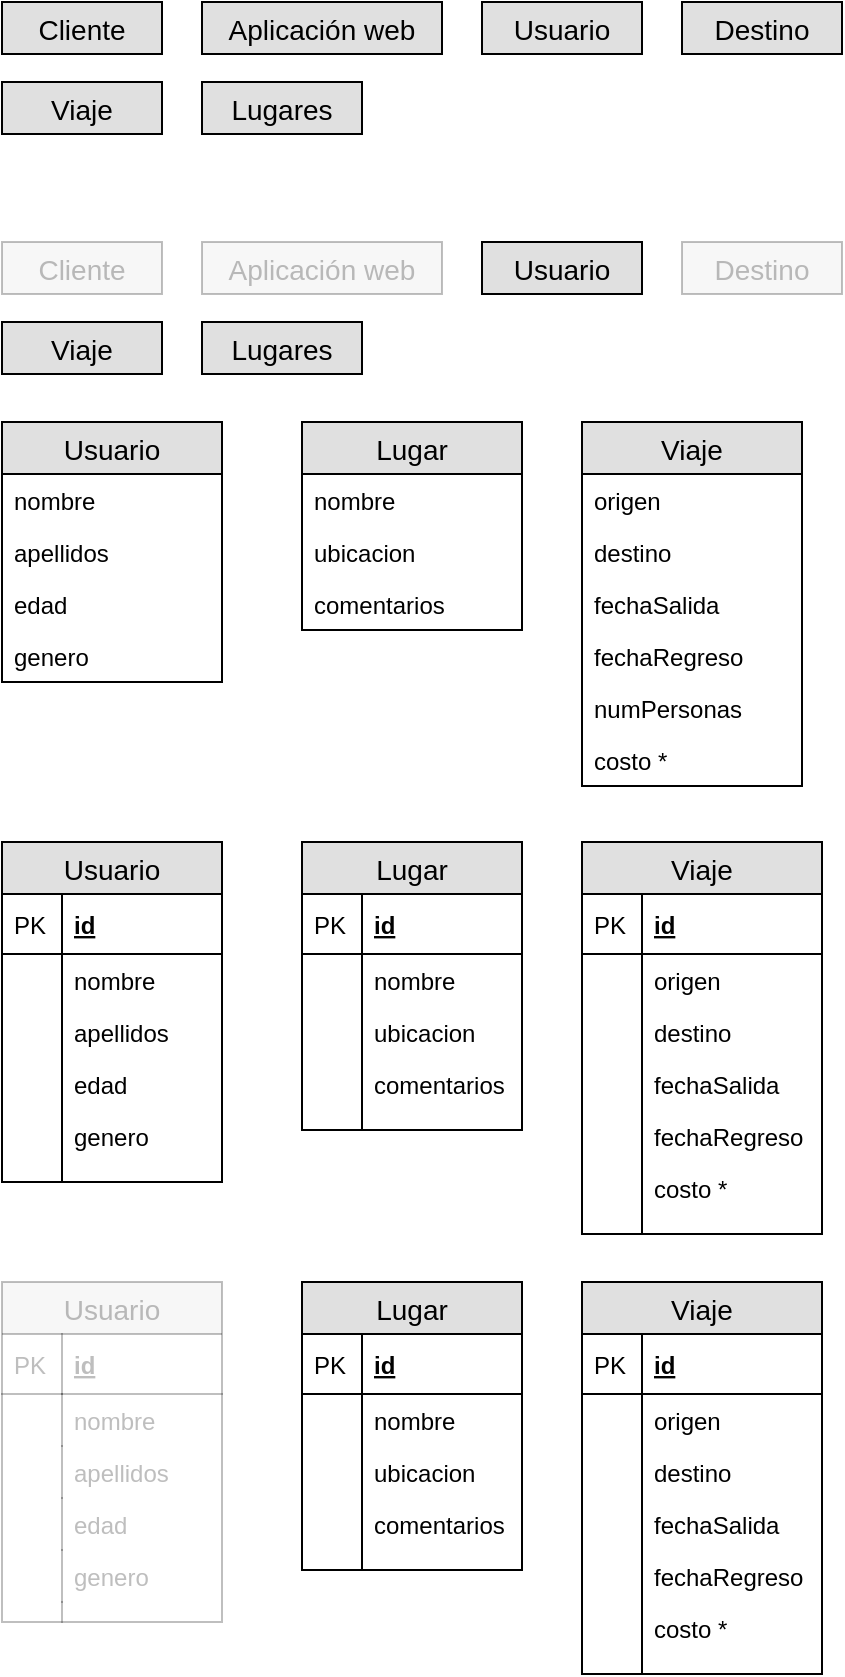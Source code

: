 <mxfile version="10.7.0" type="device"><diagram id="L2eWTvc4kzwY2FyQpsgl" name="Page-1"><mxGraphModel dx="621" dy="584" grid="1" gridSize="10" guides="1" tooltips="1" connect="1" arrows="1" fold="1" page="1" pageScale="1" pageWidth="827" pageHeight="1169" math="0" shadow="0"><root><mxCell id="0"/><mxCell id="1" parent="0"/><mxCell id="lzlLzct4fCnK9T7fHErv-1" value="Cliente" style="text;align=center;verticalAlign=middle;spacingLeft=4;spacingRight=4;strokeColor=#000000;fillColor=#e0e0e0;rotatable=0;points=[[0,0.5],[1,0.5]];portConstraint=eastwest;fontSize=14;" vertex="1" parent="1"><mxGeometry x="40" y="40" width="80" height="26" as="geometry"/></mxCell><mxCell id="lzlLzct4fCnK9T7fHErv-2" value="Aplicación web" style="text;align=center;verticalAlign=middle;spacingLeft=4;spacingRight=4;strokeColor=#000000;fillColor=#e0e0e0;rotatable=0;points=[[0,0.5],[1,0.5]];portConstraint=eastwest;fontSize=14;" vertex="1" parent="1"><mxGeometry x="140" y="40" width="120" height="26" as="geometry"/></mxCell><mxCell id="lzlLzct4fCnK9T7fHErv-3" value="Usuario" style="text;align=center;verticalAlign=middle;spacingLeft=4;spacingRight=4;strokeColor=#000000;fillColor=#e0e0e0;rotatable=0;points=[[0,0.5],[1,0.5]];portConstraint=eastwest;fontSize=14;" vertex="1" parent="1"><mxGeometry x="280" y="40" width="80" height="26" as="geometry"/></mxCell><mxCell id="lzlLzct4fCnK9T7fHErv-4" value="Destino" style="text;align=center;verticalAlign=middle;spacingLeft=4;spacingRight=4;strokeColor=#000000;fillColor=#e0e0e0;rotatable=0;points=[[0,0.5],[1,0.5]];portConstraint=eastwest;fontSize=14;" vertex="1" parent="1"><mxGeometry x="380" y="40" width="80" height="26" as="geometry"/></mxCell><mxCell id="lzlLzct4fCnK9T7fHErv-5" value="Viaje" style="text;align=center;verticalAlign=middle;spacingLeft=4;spacingRight=4;strokeColor=#000000;fillColor=#e0e0e0;rotatable=0;points=[[0,0.5],[1,0.5]];portConstraint=eastwest;fontSize=14;" vertex="1" parent="1"><mxGeometry x="40" y="80" width="80" height="26" as="geometry"/></mxCell><mxCell id="lzlLzct4fCnK9T7fHErv-6" value="Lugares" style="text;align=center;verticalAlign=middle;spacingLeft=4;spacingRight=4;strokeColor=#000000;fillColor=#e0e0e0;rotatable=0;points=[[0,0.5],[1,0.5]];portConstraint=eastwest;fontSize=14;" vertex="1" parent="1"><mxGeometry x="140" y="80" width="80" height="26" as="geometry"/></mxCell><mxCell id="lzlLzct4fCnK9T7fHErv-7" value="Cliente" style="text;align=center;verticalAlign=middle;spacingLeft=4;spacingRight=4;strokeColor=#000000;fillColor=#e0e0e0;rotatable=0;points=[[0,0.5],[1,0.5]];portConstraint=eastwest;fontSize=14;fillOpacity=25;strokeOpacity=25;textOpacity=25;" vertex="1" parent="1"><mxGeometry x="40" y="160" width="80" height="26" as="geometry"/></mxCell><mxCell id="lzlLzct4fCnK9T7fHErv-8" value="Aplicación web" style="text;align=center;verticalAlign=middle;spacingLeft=4;spacingRight=4;strokeColor=#000000;fillColor=#e0e0e0;rotatable=0;points=[[0,0.5],[1,0.5]];portConstraint=eastwest;fontSize=14;fillOpacity=25;strokeOpacity=25;textOpacity=25;" vertex="1" parent="1"><mxGeometry x="140" y="160" width="120" height="26" as="geometry"/></mxCell><mxCell id="lzlLzct4fCnK9T7fHErv-9" value="Usuario" style="text;align=center;verticalAlign=middle;spacingLeft=4;spacingRight=4;strokeColor=#000000;fillColor=#e0e0e0;rotatable=0;points=[[0,0.5],[1,0.5]];portConstraint=eastwest;fontSize=14;" vertex="1" parent="1"><mxGeometry x="280" y="160" width="80" height="26" as="geometry"/></mxCell><mxCell id="lzlLzct4fCnK9T7fHErv-10" value="Destino" style="text;align=center;verticalAlign=middle;spacingLeft=4;spacingRight=4;strokeColor=#000000;fillColor=#e0e0e0;rotatable=0;points=[[0,0.5],[1,0.5]];portConstraint=eastwest;fontSize=14;textOpacity=25;opacity=25;" vertex="1" parent="1"><mxGeometry x="380" y="160" width="80" height="26" as="geometry"/></mxCell><mxCell id="lzlLzct4fCnK9T7fHErv-11" value="Viaje" style="text;align=center;verticalAlign=middle;spacingLeft=4;spacingRight=4;strokeColor=#000000;fillColor=#e0e0e0;rotatable=0;points=[[0,0.5],[1,0.5]];portConstraint=eastwest;fontSize=14;" vertex="1" parent="1"><mxGeometry x="40" y="200" width="80" height="26" as="geometry"/></mxCell><mxCell id="lzlLzct4fCnK9T7fHErv-12" value="Lugares" style="text;align=center;verticalAlign=middle;spacingLeft=4;spacingRight=4;strokeColor=#000000;fillColor=#e0e0e0;rotatable=0;points=[[0,0.5],[1,0.5]];portConstraint=eastwest;fontSize=14;fillOpacity=100;strokeOpacity=100;" vertex="1" parent="1"><mxGeometry x="140" y="200" width="80" height="26" as="geometry"/></mxCell><mxCell id="lzlLzct4fCnK9T7fHErv-13" value="Usuario" style="swimlane;fontStyle=0;childLayout=stackLayout;horizontal=1;startSize=26;fillColor=#e0e0e0;horizontalStack=0;resizeParent=1;resizeParentMax=0;resizeLast=0;collapsible=1;marginBottom=0;swimlaneFillColor=#ffffff;align=center;fontSize=14;" vertex="1" parent="1"><mxGeometry x="40" y="250" width="110" height="130" as="geometry"/></mxCell><mxCell id="lzlLzct4fCnK9T7fHErv-14" value="nombre" style="text;strokeColor=none;fillColor=none;spacingLeft=4;spacingRight=4;overflow=hidden;rotatable=0;points=[[0,0.5],[1,0.5]];portConstraint=eastwest;fontSize=12;" vertex="1" parent="lzlLzct4fCnK9T7fHErv-13"><mxGeometry y="26" width="110" height="26" as="geometry"/></mxCell><mxCell id="lzlLzct4fCnK9T7fHErv-15" value="apellidos" style="text;strokeColor=none;fillColor=none;spacingLeft=4;spacingRight=4;overflow=hidden;rotatable=0;points=[[0,0.5],[1,0.5]];portConstraint=eastwest;fontSize=12;" vertex="1" parent="lzlLzct4fCnK9T7fHErv-13"><mxGeometry y="52" width="110" height="26" as="geometry"/></mxCell><mxCell id="lzlLzct4fCnK9T7fHErv-16" value="edad" style="text;strokeColor=none;fillColor=none;spacingLeft=4;spacingRight=4;overflow=hidden;rotatable=0;points=[[0,0.5],[1,0.5]];portConstraint=eastwest;fontSize=12;" vertex="1" parent="lzlLzct4fCnK9T7fHErv-13"><mxGeometry y="78" width="110" height="26" as="geometry"/></mxCell><mxCell id="lzlLzct4fCnK9T7fHErv-17" value="genero" style="text;strokeColor=none;fillColor=none;spacingLeft=4;spacingRight=4;overflow=hidden;rotatable=0;points=[[0,0.5],[1,0.5]];portConstraint=eastwest;fontSize=12;" vertex="1" parent="lzlLzct4fCnK9T7fHErv-13"><mxGeometry y="104" width="110" height="26" as="geometry"/></mxCell><mxCell id="lzlLzct4fCnK9T7fHErv-18" value="Lugar" style="swimlane;fontStyle=0;childLayout=stackLayout;horizontal=1;startSize=26;fillColor=#e0e0e0;horizontalStack=0;resizeParent=1;resizeParentMax=0;resizeLast=0;collapsible=1;marginBottom=0;swimlaneFillColor=#ffffff;align=center;fontSize=14;" vertex="1" parent="1"><mxGeometry x="190" y="250" width="110" height="104" as="geometry"/></mxCell><mxCell id="lzlLzct4fCnK9T7fHErv-19" value="nombre" style="text;strokeColor=none;fillColor=none;spacingLeft=4;spacingRight=4;overflow=hidden;rotatable=0;points=[[0,0.5],[1,0.5]];portConstraint=eastwest;fontSize=12;" vertex="1" parent="lzlLzct4fCnK9T7fHErv-18"><mxGeometry y="26" width="110" height="26" as="geometry"/></mxCell><mxCell id="lzlLzct4fCnK9T7fHErv-20" value="ubicacion" style="text;strokeColor=none;fillColor=none;spacingLeft=4;spacingRight=4;overflow=hidden;rotatable=0;points=[[0,0.5],[1,0.5]];portConstraint=eastwest;fontSize=12;" vertex="1" parent="lzlLzct4fCnK9T7fHErv-18"><mxGeometry y="52" width="110" height="26" as="geometry"/></mxCell><mxCell id="lzlLzct4fCnK9T7fHErv-21" value="comentarios" style="text;strokeColor=none;fillColor=none;spacingLeft=4;spacingRight=4;overflow=hidden;rotatable=0;points=[[0,0.5],[1,0.5]];portConstraint=eastwest;fontSize=12;" vertex="1" parent="lzlLzct4fCnK9T7fHErv-18"><mxGeometry y="78" width="110" height="26" as="geometry"/></mxCell><mxCell id="lzlLzct4fCnK9T7fHErv-23" value="Viaje" style="swimlane;fontStyle=0;childLayout=stackLayout;horizontal=1;startSize=26;fillColor=#e0e0e0;horizontalStack=0;resizeParent=1;resizeParentMax=0;resizeLast=0;collapsible=1;marginBottom=0;swimlaneFillColor=#ffffff;align=center;fontSize=14;" vertex="1" parent="1"><mxGeometry x="330" y="250" width="110" height="182" as="geometry"/></mxCell><mxCell id="lzlLzct4fCnK9T7fHErv-24" value="origen" style="text;strokeColor=none;fillColor=none;spacingLeft=4;spacingRight=4;overflow=hidden;rotatable=0;points=[[0,0.5],[1,0.5]];portConstraint=eastwest;fontSize=12;" vertex="1" parent="lzlLzct4fCnK9T7fHErv-23"><mxGeometry y="26" width="110" height="26" as="geometry"/></mxCell><mxCell id="lzlLzct4fCnK9T7fHErv-25" value="destino" style="text;strokeColor=none;fillColor=none;spacingLeft=4;spacingRight=4;overflow=hidden;rotatable=0;points=[[0,0.5],[1,0.5]];portConstraint=eastwest;fontSize=12;" vertex="1" parent="lzlLzct4fCnK9T7fHErv-23"><mxGeometry y="52" width="110" height="26" as="geometry"/></mxCell><mxCell id="lzlLzct4fCnK9T7fHErv-30" value="fechaSalida" style="text;strokeColor=none;fillColor=none;spacingLeft=4;spacingRight=4;overflow=hidden;rotatable=0;points=[[0,0.5],[1,0.5]];portConstraint=eastwest;fontSize=12;" vertex="1" parent="lzlLzct4fCnK9T7fHErv-23"><mxGeometry y="78" width="110" height="26" as="geometry"/></mxCell><mxCell id="lzlLzct4fCnK9T7fHErv-29" value="fechaRegreso" style="text;strokeColor=none;fillColor=none;spacingLeft=4;spacingRight=4;overflow=hidden;rotatable=0;points=[[0,0.5],[1,0.5]];portConstraint=eastwest;fontSize=12;" vertex="1" parent="lzlLzct4fCnK9T7fHErv-23"><mxGeometry y="104" width="110" height="26" as="geometry"/></mxCell><mxCell id="lzlLzct4fCnK9T7fHErv-28" value="numPersonas" style="text;strokeColor=none;fillColor=none;spacingLeft=4;spacingRight=4;overflow=hidden;rotatable=0;points=[[0,0.5],[1,0.5]];portConstraint=eastwest;fontSize=12;" vertex="1" parent="lzlLzct4fCnK9T7fHErv-23"><mxGeometry y="130" width="110" height="26" as="geometry"/></mxCell><mxCell id="lzlLzct4fCnK9T7fHErv-32" value="costo *" style="text;strokeColor=none;fillColor=none;spacingLeft=4;spacingRight=4;overflow=hidden;rotatable=0;points=[[0,0.5],[1,0.5]];portConstraint=eastwest;fontSize=12;" vertex="1" parent="lzlLzct4fCnK9T7fHErv-23"><mxGeometry y="156" width="110" height="26" as="geometry"/></mxCell><mxCell id="lzlLzct4fCnK9T7fHErv-76" value="Usuario" style="swimlane;fontStyle=0;childLayout=stackLayout;horizontal=1;startSize=26;fillColor=#e0e0e0;horizontalStack=0;resizeParent=1;resizeParentMax=0;resizeLast=0;collapsible=1;marginBottom=0;swimlaneFillColor=#ffffff;align=center;fontSize=14;" vertex="1" parent="1"><mxGeometry x="40" y="460" width="110" height="170" as="geometry"/></mxCell><mxCell id="lzlLzct4fCnK9T7fHErv-77" value="id" style="shape=partialRectangle;top=0;left=0;right=0;bottom=1;align=left;verticalAlign=middle;fillColor=none;spacingLeft=34;spacingRight=4;overflow=hidden;rotatable=0;points=[[0,0.5],[1,0.5]];portConstraint=eastwest;dropTarget=0;fontStyle=5;fontSize=12;" vertex="1" parent="lzlLzct4fCnK9T7fHErv-76"><mxGeometry y="26" width="110" height="30" as="geometry"/></mxCell><mxCell id="lzlLzct4fCnK9T7fHErv-78" value="PK" style="shape=partialRectangle;top=0;left=0;bottom=0;fillColor=none;align=left;verticalAlign=middle;spacingLeft=4;spacingRight=4;overflow=hidden;rotatable=0;points=[];portConstraint=eastwest;part=1;fontSize=12;" vertex="1" connectable="0" parent="lzlLzct4fCnK9T7fHErv-77"><mxGeometry width="30" height="30" as="geometry"/></mxCell><mxCell id="lzlLzct4fCnK9T7fHErv-79" value="nombre" style="shape=partialRectangle;top=0;left=0;right=0;bottom=0;align=left;verticalAlign=top;fillColor=none;spacingLeft=34;spacingRight=4;overflow=hidden;rotatable=0;points=[[0,0.5],[1,0.5]];portConstraint=eastwest;dropTarget=0;fontSize=12;" vertex="1" parent="lzlLzct4fCnK9T7fHErv-76"><mxGeometry y="56" width="110" height="26" as="geometry"/></mxCell><mxCell id="lzlLzct4fCnK9T7fHErv-80" value="" style="shape=partialRectangle;top=0;left=0;bottom=0;fillColor=none;align=left;verticalAlign=top;spacingLeft=4;spacingRight=4;overflow=hidden;rotatable=0;points=[];portConstraint=eastwest;part=1;fontSize=12;" vertex="1" connectable="0" parent="lzlLzct4fCnK9T7fHErv-79"><mxGeometry width="30" height="26" as="geometry"/></mxCell><mxCell id="lzlLzct4fCnK9T7fHErv-81" value="apellidos" style="shape=partialRectangle;top=0;left=0;right=0;bottom=0;align=left;verticalAlign=top;fillColor=none;spacingLeft=34;spacingRight=4;overflow=hidden;rotatable=0;points=[[0,0.5],[1,0.5]];portConstraint=eastwest;dropTarget=0;fontSize=12;" vertex="1" parent="lzlLzct4fCnK9T7fHErv-76"><mxGeometry y="82" width="110" height="26" as="geometry"/></mxCell><mxCell id="lzlLzct4fCnK9T7fHErv-82" value="" style="shape=partialRectangle;top=0;left=0;bottom=0;fillColor=none;align=left;verticalAlign=top;spacingLeft=4;spacingRight=4;overflow=hidden;rotatable=0;points=[];portConstraint=eastwest;part=1;fontSize=12;" vertex="1" connectable="0" parent="lzlLzct4fCnK9T7fHErv-81"><mxGeometry width="30" height="26" as="geometry"/></mxCell><mxCell id="lzlLzct4fCnK9T7fHErv-83" value="edad" style="shape=partialRectangle;top=0;left=0;right=0;bottom=0;align=left;verticalAlign=top;fillColor=none;spacingLeft=34;spacingRight=4;overflow=hidden;rotatable=0;points=[[0,0.5],[1,0.5]];portConstraint=eastwest;dropTarget=0;fontSize=12;" vertex="1" parent="lzlLzct4fCnK9T7fHErv-76"><mxGeometry y="108" width="110" height="26" as="geometry"/></mxCell><mxCell id="lzlLzct4fCnK9T7fHErv-84" value="" style="shape=partialRectangle;top=0;left=0;bottom=0;fillColor=none;align=left;verticalAlign=top;spacingLeft=4;spacingRight=4;overflow=hidden;rotatable=0;points=[];portConstraint=eastwest;part=1;fontSize=12;" vertex="1" connectable="0" parent="lzlLzct4fCnK9T7fHErv-83"><mxGeometry width="30" height="26" as="geometry"/></mxCell><mxCell id="lzlLzct4fCnK9T7fHErv-87" value="genero" style="shape=partialRectangle;top=0;left=0;right=0;bottom=0;align=left;verticalAlign=top;fillColor=none;spacingLeft=34;spacingRight=4;overflow=hidden;rotatable=0;points=[[0,0.5],[1,0.5]];portConstraint=eastwest;dropTarget=0;fontSize=12;" vertex="1" parent="lzlLzct4fCnK9T7fHErv-76"><mxGeometry y="134" width="110" height="26" as="geometry"/></mxCell><mxCell id="lzlLzct4fCnK9T7fHErv-88" value="" style="shape=partialRectangle;top=0;left=0;bottom=0;fillColor=none;align=left;verticalAlign=top;spacingLeft=4;spacingRight=4;overflow=hidden;rotatable=0;points=[];portConstraint=eastwest;part=1;fontSize=12;" vertex="1" connectable="0" parent="lzlLzct4fCnK9T7fHErv-87"><mxGeometry width="30" height="26" as="geometry"/></mxCell><mxCell id="lzlLzct4fCnK9T7fHErv-85" value="" style="shape=partialRectangle;top=0;left=0;right=0;bottom=0;align=left;verticalAlign=top;fillColor=none;spacingLeft=34;spacingRight=4;overflow=hidden;rotatable=0;points=[[0,0.5],[1,0.5]];portConstraint=eastwest;dropTarget=0;fontSize=12;" vertex="1" parent="lzlLzct4fCnK9T7fHErv-76"><mxGeometry y="160" width="110" height="10" as="geometry"/></mxCell><mxCell id="lzlLzct4fCnK9T7fHErv-86" value="" style="shape=partialRectangle;top=0;left=0;bottom=0;fillColor=none;align=left;verticalAlign=top;spacingLeft=4;spacingRight=4;overflow=hidden;rotatable=0;points=[];portConstraint=eastwest;part=1;fontSize=12;" vertex="1" connectable="0" parent="lzlLzct4fCnK9T7fHErv-85"><mxGeometry width="30" height="10" as="geometry"/></mxCell><mxCell id="lzlLzct4fCnK9T7fHErv-89" value="Lugar" style="swimlane;fontStyle=0;childLayout=stackLayout;horizontal=1;startSize=26;fillColor=#e0e0e0;horizontalStack=0;resizeParent=1;resizeParentMax=0;resizeLast=0;collapsible=1;marginBottom=0;swimlaneFillColor=#ffffff;align=center;fontSize=14;" vertex="1" parent="1"><mxGeometry x="190" y="460" width="110" height="144" as="geometry"/></mxCell><mxCell id="lzlLzct4fCnK9T7fHErv-90" value="id" style="shape=partialRectangle;top=0;left=0;right=0;bottom=1;align=left;verticalAlign=middle;fillColor=none;spacingLeft=34;spacingRight=4;overflow=hidden;rotatable=0;points=[[0,0.5],[1,0.5]];portConstraint=eastwest;dropTarget=0;fontStyle=5;fontSize=12;" vertex="1" parent="lzlLzct4fCnK9T7fHErv-89"><mxGeometry y="26" width="110" height="30" as="geometry"/></mxCell><mxCell id="lzlLzct4fCnK9T7fHErv-91" value="PK" style="shape=partialRectangle;top=0;left=0;bottom=0;fillColor=none;align=left;verticalAlign=middle;spacingLeft=4;spacingRight=4;overflow=hidden;rotatable=0;points=[];portConstraint=eastwest;part=1;fontSize=12;" vertex="1" connectable="0" parent="lzlLzct4fCnK9T7fHErv-90"><mxGeometry width="30" height="30" as="geometry"/></mxCell><mxCell id="lzlLzct4fCnK9T7fHErv-92" value="nombre" style="shape=partialRectangle;top=0;left=0;right=0;bottom=0;align=left;verticalAlign=top;fillColor=none;spacingLeft=34;spacingRight=4;overflow=hidden;rotatable=0;points=[[0,0.5],[1,0.5]];portConstraint=eastwest;dropTarget=0;fontSize=12;" vertex="1" parent="lzlLzct4fCnK9T7fHErv-89"><mxGeometry y="56" width="110" height="26" as="geometry"/></mxCell><mxCell id="lzlLzct4fCnK9T7fHErv-93" value="" style="shape=partialRectangle;top=0;left=0;bottom=0;fillColor=none;align=left;verticalAlign=top;spacingLeft=4;spacingRight=4;overflow=hidden;rotatable=0;points=[];portConstraint=eastwest;part=1;fontSize=12;" vertex="1" connectable="0" parent="lzlLzct4fCnK9T7fHErv-92"><mxGeometry width="30" height="26" as="geometry"/></mxCell><mxCell id="lzlLzct4fCnK9T7fHErv-94" value="ubicacion" style="shape=partialRectangle;top=0;left=0;right=0;bottom=0;align=left;verticalAlign=top;fillColor=none;spacingLeft=34;spacingRight=4;overflow=hidden;rotatable=0;points=[[0,0.5],[1,0.5]];portConstraint=eastwest;dropTarget=0;fontSize=12;" vertex="1" parent="lzlLzct4fCnK9T7fHErv-89"><mxGeometry y="82" width="110" height="26" as="geometry"/></mxCell><mxCell id="lzlLzct4fCnK9T7fHErv-95" value="" style="shape=partialRectangle;top=0;left=0;bottom=0;fillColor=none;align=left;verticalAlign=top;spacingLeft=4;spacingRight=4;overflow=hidden;rotatable=0;points=[];portConstraint=eastwest;part=1;fontSize=12;" vertex="1" connectable="0" parent="lzlLzct4fCnK9T7fHErv-94"><mxGeometry width="30" height="26" as="geometry"/></mxCell><mxCell id="lzlLzct4fCnK9T7fHErv-96" value="comentarios" style="shape=partialRectangle;top=0;left=0;right=0;bottom=0;align=left;verticalAlign=top;fillColor=none;spacingLeft=34;spacingRight=4;overflow=hidden;rotatable=0;points=[[0,0.5],[1,0.5]];portConstraint=eastwest;dropTarget=0;fontSize=12;" vertex="1" parent="lzlLzct4fCnK9T7fHErv-89"><mxGeometry y="108" width="110" height="26" as="geometry"/></mxCell><mxCell id="lzlLzct4fCnK9T7fHErv-97" value="" style="shape=partialRectangle;top=0;left=0;bottom=0;fillColor=none;align=left;verticalAlign=top;spacingLeft=4;spacingRight=4;overflow=hidden;rotatable=0;points=[];portConstraint=eastwest;part=1;fontSize=12;" vertex="1" connectable="0" parent="lzlLzct4fCnK9T7fHErv-96"><mxGeometry width="30" height="26" as="geometry"/></mxCell><mxCell id="lzlLzct4fCnK9T7fHErv-100" value="" style="shape=partialRectangle;top=0;left=0;right=0;bottom=0;align=left;verticalAlign=top;fillColor=none;spacingLeft=34;spacingRight=4;overflow=hidden;rotatable=0;points=[[0,0.5],[1,0.5]];portConstraint=eastwest;dropTarget=0;fontSize=12;" vertex="1" parent="lzlLzct4fCnK9T7fHErv-89"><mxGeometry y="134" width="110" height="10" as="geometry"/></mxCell><mxCell id="lzlLzct4fCnK9T7fHErv-101" value="" style="shape=partialRectangle;top=0;left=0;bottom=0;fillColor=none;align=left;verticalAlign=top;spacingLeft=4;spacingRight=4;overflow=hidden;rotatable=0;points=[];portConstraint=eastwest;part=1;fontSize=12;" vertex="1" connectable="0" parent="lzlLzct4fCnK9T7fHErv-100"><mxGeometry width="30" height="10" as="geometry"/></mxCell><mxCell id="lzlLzct4fCnK9T7fHErv-102" value="Viaje" style="swimlane;fontStyle=0;childLayout=stackLayout;horizontal=1;startSize=26;fillColor=#e0e0e0;horizontalStack=0;resizeParent=1;resizeParentMax=0;resizeLast=0;collapsible=1;marginBottom=0;swimlaneFillColor=#ffffff;align=center;fontSize=14;" vertex="1" parent="1"><mxGeometry x="330" y="460" width="120" height="196" as="geometry"/></mxCell><mxCell id="lzlLzct4fCnK9T7fHErv-103" value="id" style="shape=partialRectangle;top=0;left=0;right=0;bottom=1;align=left;verticalAlign=middle;fillColor=none;spacingLeft=34;spacingRight=4;overflow=hidden;rotatable=0;points=[[0,0.5],[1,0.5]];portConstraint=eastwest;dropTarget=0;fontStyle=5;fontSize=12;" vertex="1" parent="lzlLzct4fCnK9T7fHErv-102"><mxGeometry y="26" width="120" height="30" as="geometry"/></mxCell><mxCell id="lzlLzct4fCnK9T7fHErv-104" value="PK" style="shape=partialRectangle;top=0;left=0;bottom=0;fillColor=none;align=left;verticalAlign=middle;spacingLeft=4;spacingRight=4;overflow=hidden;rotatable=0;points=[];portConstraint=eastwest;part=1;fontSize=12;" vertex="1" connectable="0" parent="lzlLzct4fCnK9T7fHErv-103"><mxGeometry width="30" height="30" as="geometry"/></mxCell><mxCell id="lzlLzct4fCnK9T7fHErv-105" value="origen" style="shape=partialRectangle;top=0;left=0;right=0;bottom=0;align=left;verticalAlign=top;fillColor=none;spacingLeft=34;spacingRight=4;overflow=hidden;rotatable=0;points=[[0,0.5],[1,0.5]];portConstraint=eastwest;dropTarget=0;fontSize=12;" vertex="1" parent="lzlLzct4fCnK9T7fHErv-102"><mxGeometry y="56" width="120" height="26" as="geometry"/></mxCell><mxCell id="lzlLzct4fCnK9T7fHErv-106" value="" style="shape=partialRectangle;top=0;left=0;bottom=0;fillColor=none;align=left;verticalAlign=top;spacingLeft=4;spacingRight=4;overflow=hidden;rotatable=0;points=[];portConstraint=eastwest;part=1;fontSize=12;" vertex="1" connectable="0" parent="lzlLzct4fCnK9T7fHErv-105"><mxGeometry width="30" height="26" as="geometry"/></mxCell><mxCell id="lzlLzct4fCnK9T7fHErv-107" value="destino" style="shape=partialRectangle;top=0;left=0;right=0;bottom=0;align=left;verticalAlign=top;fillColor=none;spacingLeft=34;spacingRight=4;overflow=hidden;rotatable=0;points=[[0,0.5],[1,0.5]];portConstraint=eastwest;dropTarget=0;fontSize=12;" vertex="1" parent="lzlLzct4fCnK9T7fHErv-102"><mxGeometry y="82" width="120" height="26" as="geometry"/></mxCell><mxCell id="lzlLzct4fCnK9T7fHErv-108" value="" style="shape=partialRectangle;top=0;left=0;bottom=0;fillColor=none;align=left;verticalAlign=top;spacingLeft=4;spacingRight=4;overflow=hidden;rotatable=0;points=[];portConstraint=eastwest;part=1;fontSize=12;" vertex="1" connectable="0" parent="lzlLzct4fCnK9T7fHErv-107"><mxGeometry width="30" height="26" as="geometry"/></mxCell><mxCell id="lzlLzct4fCnK9T7fHErv-109" value="fechaSalida" style="shape=partialRectangle;top=0;left=0;right=0;bottom=0;align=left;verticalAlign=top;fillColor=none;spacingLeft=34;spacingRight=4;overflow=hidden;rotatable=0;points=[[0,0.5],[1,0.5]];portConstraint=eastwest;dropTarget=0;fontSize=12;" vertex="1" parent="lzlLzct4fCnK9T7fHErv-102"><mxGeometry y="108" width="120" height="26" as="geometry"/></mxCell><mxCell id="lzlLzct4fCnK9T7fHErv-110" value="" style="shape=partialRectangle;top=0;left=0;bottom=0;fillColor=none;align=left;verticalAlign=top;spacingLeft=4;spacingRight=4;overflow=hidden;rotatable=0;points=[];portConstraint=eastwest;part=1;fontSize=12;" vertex="1" connectable="0" parent="lzlLzct4fCnK9T7fHErv-109"><mxGeometry width="30" height="26" as="geometry"/></mxCell><mxCell id="lzlLzct4fCnK9T7fHErv-111" value="fechaRegreso" style="shape=partialRectangle;top=0;left=0;right=0;bottom=0;align=left;verticalAlign=top;fillColor=none;spacingLeft=34;spacingRight=4;overflow=hidden;rotatable=0;points=[[0,0.5],[1,0.5]];portConstraint=eastwest;dropTarget=0;fontSize=12;" vertex="1" parent="lzlLzct4fCnK9T7fHErv-102"><mxGeometry y="134" width="120" height="26" as="geometry"/></mxCell><mxCell id="lzlLzct4fCnK9T7fHErv-112" value="" style="shape=partialRectangle;top=0;left=0;bottom=0;fillColor=none;align=left;verticalAlign=top;spacingLeft=4;spacingRight=4;overflow=hidden;rotatable=0;points=[];portConstraint=eastwest;part=1;fontSize=12;" vertex="1" connectable="0" parent="lzlLzct4fCnK9T7fHErv-111"><mxGeometry width="30" height="26" as="geometry"/></mxCell><mxCell id="lzlLzct4fCnK9T7fHErv-115" value="costo *" style="shape=partialRectangle;top=0;left=0;right=0;bottom=0;align=left;verticalAlign=top;fillColor=none;spacingLeft=34;spacingRight=4;overflow=hidden;rotatable=0;points=[[0,0.5],[1,0.5]];portConstraint=eastwest;dropTarget=0;fontSize=12;" vertex="1" parent="lzlLzct4fCnK9T7fHErv-102"><mxGeometry y="160" width="120" height="26" as="geometry"/></mxCell><mxCell id="lzlLzct4fCnK9T7fHErv-116" value="" style="shape=partialRectangle;top=0;left=0;bottom=0;fillColor=none;align=left;verticalAlign=top;spacingLeft=4;spacingRight=4;overflow=hidden;rotatable=0;points=[];portConstraint=eastwest;part=1;fontSize=12;" vertex="1" connectable="0" parent="lzlLzct4fCnK9T7fHErv-115"><mxGeometry width="30" height="26" as="geometry"/></mxCell><mxCell id="lzlLzct4fCnK9T7fHErv-113" value="" style="shape=partialRectangle;top=0;left=0;right=0;bottom=0;align=left;verticalAlign=top;fillColor=none;spacingLeft=34;spacingRight=4;overflow=hidden;rotatable=0;points=[[0,0.5],[1,0.5]];portConstraint=eastwest;dropTarget=0;fontSize=12;" vertex="1" parent="lzlLzct4fCnK9T7fHErv-102"><mxGeometry y="186" width="120" height="10" as="geometry"/></mxCell><mxCell id="lzlLzct4fCnK9T7fHErv-114" value="" style="shape=partialRectangle;top=0;left=0;bottom=0;fillColor=none;align=left;verticalAlign=top;spacingLeft=4;spacingRight=4;overflow=hidden;rotatable=0;points=[];portConstraint=eastwest;part=1;fontSize=12;" vertex="1" connectable="0" parent="lzlLzct4fCnK9T7fHErv-113"><mxGeometry width="30" height="10" as="geometry"/></mxCell><mxCell id="lzlLzct4fCnK9T7fHErv-117" value="Usuario" style="swimlane;fontStyle=0;childLayout=stackLayout;horizontal=1;startSize=26;fillColor=#e0e0e0;horizontalStack=0;resizeParent=1;resizeParentMax=0;resizeLast=0;collapsible=1;marginBottom=0;swimlaneFillColor=#ffffff;align=center;fontSize=14;opacity=25;textOpacity=25;" vertex="1" parent="1"><mxGeometry x="40" y="680" width="110" height="170" as="geometry"/></mxCell><mxCell id="lzlLzct4fCnK9T7fHErv-118" value="id" style="shape=partialRectangle;top=0;left=0;right=0;bottom=1;align=left;verticalAlign=middle;fillColor=none;spacingLeft=34;spacingRight=4;overflow=hidden;rotatable=0;points=[[0,0.5],[1,0.5]];portConstraint=eastwest;dropTarget=0;fontStyle=5;fontSize=12;opacity=25;textOpacity=25;" vertex="1" parent="lzlLzct4fCnK9T7fHErv-117"><mxGeometry y="26" width="110" height="30" as="geometry"/></mxCell><mxCell id="lzlLzct4fCnK9T7fHErv-119" value="PK" style="shape=partialRectangle;top=0;left=0;bottom=0;fillColor=none;align=left;verticalAlign=middle;spacingLeft=4;spacingRight=4;overflow=hidden;rotatable=0;points=[];portConstraint=eastwest;part=1;fontSize=12;opacity=25;textOpacity=25;" vertex="1" connectable="0" parent="lzlLzct4fCnK9T7fHErv-118"><mxGeometry width="30" height="30" as="geometry"/></mxCell><mxCell id="lzlLzct4fCnK9T7fHErv-120" value="nombre" style="shape=partialRectangle;top=0;left=0;right=0;bottom=0;align=left;verticalAlign=top;fillColor=none;spacingLeft=34;spacingRight=4;overflow=hidden;rotatable=0;points=[[0,0.5],[1,0.5]];portConstraint=eastwest;dropTarget=0;fontSize=12;opacity=25;textOpacity=25;" vertex="1" parent="lzlLzct4fCnK9T7fHErv-117"><mxGeometry y="56" width="110" height="26" as="geometry"/></mxCell><mxCell id="lzlLzct4fCnK9T7fHErv-121" value="" style="shape=partialRectangle;top=0;left=0;bottom=0;fillColor=none;align=left;verticalAlign=top;spacingLeft=4;spacingRight=4;overflow=hidden;rotatable=0;points=[];portConstraint=eastwest;part=1;fontSize=12;opacity=25;textOpacity=25;" vertex="1" connectable="0" parent="lzlLzct4fCnK9T7fHErv-120"><mxGeometry width="30" height="26" as="geometry"/></mxCell><mxCell id="lzlLzct4fCnK9T7fHErv-122" value="apellidos" style="shape=partialRectangle;top=0;left=0;right=0;bottom=0;align=left;verticalAlign=top;fillColor=none;spacingLeft=34;spacingRight=4;overflow=hidden;rotatable=0;points=[[0,0.5],[1,0.5]];portConstraint=eastwest;dropTarget=0;fontSize=12;opacity=25;textOpacity=25;" vertex="1" parent="lzlLzct4fCnK9T7fHErv-117"><mxGeometry y="82" width="110" height="26" as="geometry"/></mxCell><mxCell id="lzlLzct4fCnK9T7fHErv-123" value="" style="shape=partialRectangle;top=0;left=0;bottom=0;fillColor=none;align=left;verticalAlign=top;spacingLeft=4;spacingRight=4;overflow=hidden;rotatable=0;points=[];portConstraint=eastwest;part=1;fontSize=12;opacity=25;textOpacity=25;" vertex="1" connectable="0" parent="lzlLzct4fCnK9T7fHErv-122"><mxGeometry width="30" height="26" as="geometry"/></mxCell><mxCell id="lzlLzct4fCnK9T7fHErv-124" value="edad" style="shape=partialRectangle;top=0;left=0;right=0;bottom=0;align=left;verticalAlign=top;fillColor=none;spacingLeft=34;spacingRight=4;overflow=hidden;rotatable=0;points=[[0,0.5],[1,0.5]];portConstraint=eastwest;dropTarget=0;fontSize=12;opacity=25;textOpacity=25;" vertex="1" parent="lzlLzct4fCnK9T7fHErv-117"><mxGeometry y="108" width="110" height="26" as="geometry"/></mxCell><mxCell id="lzlLzct4fCnK9T7fHErv-125" value="" style="shape=partialRectangle;top=0;left=0;bottom=0;fillColor=none;align=left;verticalAlign=top;spacingLeft=4;spacingRight=4;overflow=hidden;rotatable=0;points=[];portConstraint=eastwest;part=1;fontSize=12;opacity=25;textOpacity=25;" vertex="1" connectable="0" parent="lzlLzct4fCnK9T7fHErv-124"><mxGeometry width="30" height="26" as="geometry"/></mxCell><mxCell id="lzlLzct4fCnK9T7fHErv-126" value="genero" style="shape=partialRectangle;top=0;left=0;right=0;bottom=0;align=left;verticalAlign=top;fillColor=none;spacingLeft=34;spacingRight=4;overflow=hidden;rotatable=0;points=[[0,0.5],[1,0.5]];portConstraint=eastwest;dropTarget=0;fontSize=12;opacity=25;textOpacity=25;" vertex="1" parent="lzlLzct4fCnK9T7fHErv-117"><mxGeometry y="134" width="110" height="26" as="geometry"/></mxCell><mxCell id="lzlLzct4fCnK9T7fHErv-127" value="" style="shape=partialRectangle;top=0;left=0;bottom=0;fillColor=none;align=left;verticalAlign=top;spacingLeft=4;spacingRight=4;overflow=hidden;rotatable=0;points=[];portConstraint=eastwest;part=1;fontSize=12;opacity=25;textOpacity=25;" vertex="1" connectable="0" parent="lzlLzct4fCnK9T7fHErv-126"><mxGeometry width="30" height="26" as="geometry"/></mxCell><mxCell id="lzlLzct4fCnK9T7fHErv-128" value="" style="shape=partialRectangle;top=0;left=0;right=0;bottom=0;align=left;verticalAlign=top;fillColor=none;spacingLeft=34;spacingRight=4;overflow=hidden;rotatable=0;points=[[0,0.5],[1,0.5]];portConstraint=eastwest;dropTarget=0;fontSize=12;opacity=25;textOpacity=25;" vertex="1" parent="lzlLzct4fCnK9T7fHErv-117"><mxGeometry y="160" width="110" height="10" as="geometry"/></mxCell><mxCell id="lzlLzct4fCnK9T7fHErv-129" value="" style="shape=partialRectangle;top=0;left=0;bottom=0;fillColor=none;align=left;verticalAlign=top;spacingLeft=4;spacingRight=4;overflow=hidden;rotatable=0;points=[];portConstraint=eastwest;part=1;fontSize=12;opacity=25;textOpacity=25;" vertex="1" connectable="0" parent="lzlLzct4fCnK9T7fHErv-128"><mxGeometry width="30" height="10" as="geometry"/></mxCell><mxCell id="lzlLzct4fCnK9T7fHErv-130" value="Lugar" style="swimlane;fontStyle=0;childLayout=stackLayout;horizontal=1;startSize=26;fillColor=#e0e0e0;horizontalStack=0;resizeParent=1;resizeParentMax=0;resizeLast=0;collapsible=1;marginBottom=0;swimlaneFillColor=#ffffff;align=center;fontSize=14;" vertex="1" parent="1"><mxGeometry x="190" y="680" width="110" height="144" as="geometry"/></mxCell><mxCell id="lzlLzct4fCnK9T7fHErv-131" value="id" style="shape=partialRectangle;top=0;left=0;right=0;bottom=1;align=left;verticalAlign=middle;fillColor=none;spacingLeft=34;spacingRight=4;overflow=hidden;rotatable=0;points=[[0,0.5],[1,0.5]];portConstraint=eastwest;dropTarget=0;fontStyle=5;fontSize=12;" vertex="1" parent="lzlLzct4fCnK9T7fHErv-130"><mxGeometry y="26" width="110" height="30" as="geometry"/></mxCell><mxCell id="lzlLzct4fCnK9T7fHErv-132" value="PK" style="shape=partialRectangle;top=0;left=0;bottom=0;fillColor=none;align=left;verticalAlign=middle;spacingLeft=4;spacingRight=4;overflow=hidden;rotatable=0;points=[];portConstraint=eastwest;part=1;fontSize=12;" vertex="1" connectable="0" parent="lzlLzct4fCnK9T7fHErv-131"><mxGeometry width="30" height="30" as="geometry"/></mxCell><mxCell id="lzlLzct4fCnK9T7fHErv-133" value="nombre" style="shape=partialRectangle;top=0;left=0;right=0;bottom=0;align=left;verticalAlign=top;fillColor=none;spacingLeft=34;spacingRight=4;overflow=hidden;rotatable=0;points=[[0,0.5],[1,0.5]];portConstraint=eastwest;dropTarget=0;fontSize=12;" vertex="1" parent="lzlLzct4fCnK9T7fHErv-130"><mxGeometry y="56" width="110" height="26" as="geometry"/></mxCell><mxCell id="lzlLzct4fCnK9T7fHErv-134" value="" style="shape=partialRectangle;top=0;left=0;bottom=0;fillColor=none;align=left;verticalAlign=top;spacingLeft=4;spacingRight=4;overflow=hidden;rotatable=0;points=[];portConstraint=eastwest;part=1;fontSize=12;" vertex="1" connectable="0" parent="lzlLzct4fCnK9T7fHErv-133"><mxGeometry width="30" height="26" as="geometry"/></mxCell><mxCell id="lzlLzct4fCnK9T7fHErv-135" value="ubicacion" style="shape=partialRectangle;top=0;left=0;right=0;bottom=0;align=left;verticalAlign=top;fillColor=none;spacingLeft=34;spacingRight=4;overflow=hidden;rotatable=0;points=[[0,0.5],[1,0.5]];portConstraint=eastwest;dropTarget=0;fontSize=12;" vertex="1" parent="lzlLzct4fCnK9T7fHErv-130"><mxGeometry y="82" width="110" height="26" as="geometry"/></mxCell><mxCell id="lzlLzct4fCnK9T7fHErv-136" value="" style="shape=partialRectangle;top=0;left=0;bottom=0;fillColor=none;align=left;verticalAlign=top;spacingLeft=4;spacingRight=4;overflow=hidden;rotatable=0;points=[];portConstraint=eastwest;part=1;fontSize=12;" vertex="1" connectable="0" parent="lzlLzct4fCnK9T7fHErv-135"><mxGeometry width="30" height="26" as="geometry"/></mxCell><mxCell id="lzlLzct4fCnK9T7fHErv-137" value="comentarios" style="shape=partialRectangle;top=0;left=0;right=0;bottom=0;align=left;verticalAlign=top;fillColor=none;spacingLeft=34;spacingRight=4;overflow=hidden;rotatable=0;points=[[0,0.5],[1,0.5]];portConstraint=eastwest;dropTarget=0;fontSize=12;" vertex="1" parent="lzlLzct4fCnK9T7fHErv-130"><mxGeometry y="108" width="110" height="26" as="geometry"/></mxCell><mxCell id="lzlLzct4fCnK9T7fHErv-138" value="" style="shape=partialRectangle;top=0;left=0;bottom=0;fillColor=none;align=left;verticalAlign=top;spacingLeft=4;spacingRight=4;overflow=hidden;rotatable=0;points=[];portConstraint=eastwest;part=1;fontSize=12;" vertex="1" connectable="0" parent="lzlLzct4fCnK9T7fHErv-137"><mxGeometry width="30" height="26" as="geometry"/></mxCell><mxCell id="lzlLzct4fCnK9T7fHErv-139" value="" style="shape=partialRectangle;top=0;left=0;right=0;bottom=0;align=left;verticalAlign=top;fillColor=none;spacingLeft=34;spacingRight=4;overflow=hidden;rotatable=0;points=[[0,0.5],[1,0.5]];portConstraint=eastwest;dropTarget=0;fontSize=12;" vertex="1" parent="lzlLzct4fCnK9T7fHErv-130"><mxGeometry y="134" width="110" height="10" as="geometry"/></mxCell><mxCell id="lzlLzct4fCnK9T7fHErv-140" value="" style="shape=partialRectangle;top=0;left=0;bottom=0;fillColor=none;align=left;verticalAlign=top;spacingLeft=4;spacingRight=4;overflow=hidden;rotatable=0;points=[];portConstraint=eastwest;part=1;fontSize=12;" vertex="1" connectable="0" parent="lzlLzct4fCnK9T7fHErv-139"><mxGeometry width="30" height="10" as="geometry"/></mxCell><mxCell id="lzlLzct4fCnK9T7fHErv-141" value="Viaje" style="swimlane;fontStyle=0;childLayout=stackLayout;horizontal=1;startSize=26;fillColor=#e0e0e0;horizontalStack=0;resizeParent=1;resizeParentMax=0;resizeLast=0;collapsible=1;marginBottom=0;swimlaneFillColor=#ffffff;align=center;fontSize=14;" vertex="1" parent="1"><mxGeometry x="330" y="680" width="120" height="196" as="geometry"/></mxCell><mxCell id="lzlLzct4fCnK9T7fHErv-142" value="id" style="shape=partialRectangle;top=0;left=0;right=0;bottom=1;align=left;verticalAlign=middle;fillColor=none;spacingLeft=34;spacingRight=4;overflow=hidden;rotatable=0;points=[[0,0.5],[1,0.5]];portConstraint=eastwest;dropTarget=0;fontStyle=5;fontSize=12;" vertex="1" parent="lzlLzct4fCnK9T7fHErv-141"><mxGeometry y="26" width="120" height="30" as="geometry"/></mxCell><mxCell id="lzlLzct4fCnK9T7fHErv-143" value="PK" style="shape=partialRectangle;top=0;left=0;bottom=0;fillColor=none;align=left;verticalAlign=middle;spacingLeft=4;spacingRight=4;overflow=hidden;rotatable=0;points=[];portConstraint=eastwest;part=1;fontSize=12;" vertex="1" connectable="0" parent="lzlLzct4fCnK9T7fHErv-142"><mxGeometry width="30" height="30" as="geometry"/></mxCell><mxCell id="lzlLzct4fCnK9T7fHErv-144" value="origen" style="shape=partialRectangle;top=0;left=0;right=0;bottom=0;align=left;verticalAlign=top;fillColor=none;spacingLeft=34;spacingRight=4;overflow=hidden;rotatable=0;points=[[0,0.5],[1,0.5]];portConstraint=eastwest;dropTarget=0;fontSize=12;" vertex="1" parent="lzlLzct4fCnK9T7fHErv-141"><mxGeometry y="56" width="120" height="26" as="geometry"/></mxCell><mxCell id="lzlLzct4fCnK9T7fHErv-145" value="" style="shape=partialRectangle;top=0;left=0;bottom=0;fillColor=none;align=left;verticalAlign=top;spacingLeft=4;spacingRight=4;overflow=hidden;rotatable=0;points=[];portConstraint=eastwest;part=1;fontSize=12;" vertex="1" connectable="0" parent="lzlLzct4fCnK9T7fHErv-144"><mxGeometry width="30" height="26" as="geometry"/></mxCell><mxCell id="lzlLzct4fCnK9T7fHErv-146" value="destino" style="shape=partialRectangle;top=0;left=0;right=0;bottom=0;align=left;verticalAlign=top;fillColor=none;spacingLeft=34;spacingRight=4;overflow=hidden;rotatable=0;points=[[0,0.5],[1,0.5]];portConstraint=eastwest;dropTarget=0;fontSize=12;" vertex="1" parent="lzlLzct4fCnK9T7fHErv-141"><mxGeometry y="82" width="120" height="26" as="geometry"/></mxCell><mxCell id="lzlLzct4fCnK9T7fHErv-147" value="" style="shape=partialRectangle;top=0;left=0;bottom=0;fillColor=none;align=left;verticalAlign=top;spacingLeft=4;spacingRight=4;overflow=hidden;rotatable=0;points=[];portConstraint=eastwest;part=1;fontSize=12;" vertex="1" connectable="0" parent="lzlLzct4fCnK9T7fHErv-146"><mxGeometry width="30" height="26" as="geometry"/></mxCell><mxCell id="lzlLzct4fCnK9T7fHErv-148" value="fechaSalida" style="shape=partialRectangle;top=0;left=0;right=0;bottom=0;align=left;verticalAlign=top;fillColor=none;spacingLeft=34;spacingRight=4;overflow=hidden;rotatable=0;points=[[0,0.5],[1,0.5]];portConstraint=eastwest;dropTarget=0;fontSize=12;" vertex="1" parent="lzlLzct4fCnK9T7fHErv-141"><mxGeometry y="108" width="120" height="26" as="geometry"/></mxCell><mxCell id="lzlLzct4fCnK9T7fHErv-149" value="" style="shape=partialRectangle;top=0;left=0;bottom=0;fillColor=none;align=left;verticalAlign=top;spacingLeft=4;spacingRight=4;overflow=hidden;rotatable=0;points=[];portConstraint=eastwest;part=1;fontSize=12;" vertex="1" connectable="0" parent="lzlLzct4fCnK9T7fHErv-148"><mxGeometry width="30" height="26" as="geometry"/></mxCell><mxCell id="lzlLzct4fCnK9T7fHErv-150" value="fechaRegreso" style="shape=partialRectangle;top=0;left=0;right=0;bottom=0;align=left;verticalAlign=top;fillColor=none;spacingLeft=34;spacingRight=4;overflow=hidden;rotatable=0;points=[[0,0.5],[1,0.5]];portConstraint=eastwest;dropTarget=0;fontSize=12;" vertex="1" parent="lzlLzct4fCnK9T7fHErv-141"><mxGeometry y="134" width="120" height="26" as="geometry"/></mxCell><mxCell id="lzlLzct4fCnK9T7fHErv-151" value="" style="shape=partialRectangle;top=0;left=0;bottom=0;fillColor=none;align=left;verticalAlign=top;spacingLeft=4;spacingRight=4;overflow=hidden;rotatable=0;points=[];portConstraint=eastwest;part=1;fontSize=12;" vertex="1" connectable="0" parent="lzlLzct4fCnK9T7fHErv-150"><mxGeometry width="30" height="26" as="geometry"/></mxCell><mxCell id="lzlLzct4fCnK9T7fHErv-152" value="costo *" style="shape=partialRectangle;top=0;left=0;right=0;bottom=0;align=left;verticalAlign=top;fillColor=none;spacingLeft=34;spacingRight=4;overflow=hidden;rotatable=0;points=[[0,0.5],[1,0.5]];portConstraint=eastwest;dropTarget=0;fontSize=12;" vertex="1" parent="lzlLzct4fCnK9T7fHErv-141"><mxGeometry y="160" width="120" height="26" as="geometry"/></mxCell><mxCell id="lzlLzct4fCnK9T7fHErv-153" value="" style="shape=partialRectangle;top=0;left=0;bottom=0;fillColor=none;align=left;verticalAlign=top;spacingLeft=4;spacingRight=4;overflow=hidden;rotatable=0;points=[];portConstraint=eastwest;part=1;fontSize=12;" vertex="1" connectable="0" parent="lzlLzct4fCnK9T7fHErv-152"><mxGeometry width="30" height="26" as="geometry"/></mxCell><mxCell id="lzlLzct4fCnK9T7fHErv-154" value="" style="shape=partialRectangle;top=0;left=0;right=0;bottom=0;align=left;verticalAlign=top;fillColor=none;spacingLeft=34;spacingRight=4;overflow=hidden;rotatable=0;points=[[0,0.5],[1,0.5]];portConstraint=eastwest;dropTarget=0;fontSize=12;" vertex="1" parent="lzlLzct4fCnK9T7fHErv-141"><mxGeometry y="186" width="120" height="10" as="geometry"/></mxCell><mxCell id="lzlLzct4fCnK9T7fHErv-155" value="" style="shape=partialRectangle;top=0;left=0;bottom=0;fillColor=none;align=left;verticalAlign=top;spacingLeft=4;spacingRight=4;overflow=hidden;rotatable=0;points=[];portConstraint=eastwest;part=1;fontSize=12;" vertex="1" connectable="0" parent="lzlLzct4fCnK9T7fHErv-154"><mxGeometry width="30" height="10" as="geometry"/></mxCell></root></mxGraphModel></diagram></mxfile>